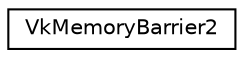 digraph "Graphical Class Hierarchy"
{
 // LATEX_PDF_SIZE
  edge [fontname="Helvetica",fontsize="10",labelfontname="Helvetica",labelfontsize="10"];
  node [fontname="Helvetica",fontsize="10",shape=record];
  rankdir="LR";
  Node0 [label="VkMemoryBarrier2",height=0.2,width=0.4,color="black", fillcolor="white", style="filled",URL="$structVkMemoryBarrier2.html",tooltip=" "];
}
